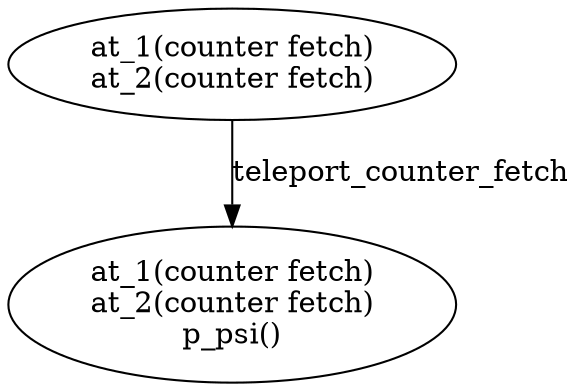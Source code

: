 strict digraph  {
1 [label="at_1(counter fetch)\nat_2(counter fetch)"];
2 [label="at_1(counter fetch)\nat_2(counter fetch)\np_psi()"];
1 -> 2  [label=teleport_counter_fetch];
}
